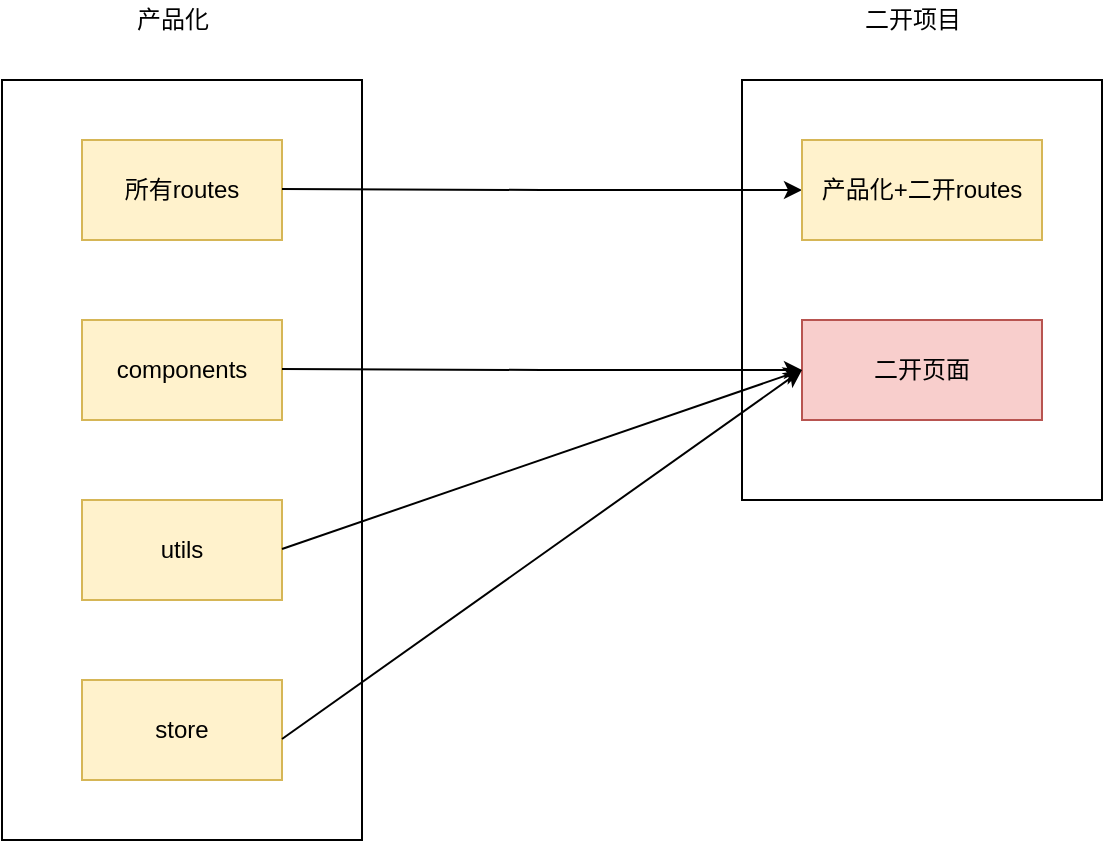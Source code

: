 <mxfile version="15.8.5" type="github">
  <diagram id="prtHgNgQTEPvFCAcTncT" name="Page-1">
    <mxGraphModel dx="1426" dy="771" grid="1" gridSize="10" guides="1" tooltips="1" connect="1" arrows="1" fold="1" page="1" pageScale="1" pageWidth="827" pageHeight="1169" math="0" shadow="0">
      <root>
        <mxCell id="0" />
        <mxCell id="1" parent="0" />
        <mxCell id="3ajnrQTLj9lgJK8TwC4H-1" value="" style="rounded=0;whiteSpace=wrap;html=1;" vertex="1" parent="1">
          <mxGeometry x="90" y="180" width="180" height="380" as="geometry" />
        </mxCell>
        <mxCell id="3ajnrQTLj9lgJK8TwC4H-2" value="产品化" style="text;html=1;align=center;verticalAlign=middle;resizable=0;points=[];autosize=1;strokeColor=none;fillColor=none;" vertex="1" parent="1">
          <mxGeometry x="150" y="140" width="50" height="20" as="geometry" />
        </mxCell>
        <mxCell id="3ajnrQTLj9lgJK8TwC4H-3" value="所有routes" style="rounded=0;whiteSpace=wrap;html=1;fillColor=#fff2cc;strokeColor=#d6b656;" vertex="1" parent="1">
          <mxGeometry x="130" y="210" width="100" height="50" as="geometry" />
        </mxCell>
        <mxCell id="3ajnrQTLj9lgJK8TwC4H-4" value="components" style="rounded=0;whiteSpace=wrap;html=1;fillColor=#fff2cc;strokeColor=#d6b656;" vertex="1" parent="1">
          <mxGeometry x="130" y="300" width="100" height="50" as="geometry" />
        </mxCell>
        <mxCell id="3ajnrQTLj9lgJK8TwC4H-5" value="utils" style="rounded=0;whiteSpace=wrap;html=1;fillColor=#fff2cc;strokeColor=#d6b656;" vertex="1" parent="1">
          <mxGeometry x="130" y="390" width="100" height="50" as="geometry" />
        </mxCell>
        <mxCell id="3ajnrQTLj9lgJK8TwC4H-6" value="store" style="rounded=0;whiteSpace=wrap;html=1;fillColor=#fff2cc;strokeColor=#d6b656;" vertex="1" parent="1">
          <mxGeometry x="130" y="480" width="100" height="50" as="geometry" />
        </mxCell>
        <mxCell id="3ajnrQTLj9lgJK8TwC4H-7" value="" style="rounded=0;whiteSpace=wrap;html=1;" vertex="1" parent="1">
          <mxGeometry x="460" y="180" width="180" height="210" as="geometry" />
        </mxCell>
        <mxCell id="3ajnrQTLj9lgJK8TwC4H-8" value="二开项目" style="text;html=1;align=center;verticalAlign=middle;resizable=0;points=[];autosize=1;strokeColor=none;fillColor=none;" vertex="1" parent="1">
          <mxGeometry x="515" y="140" width="60" height="20" as="geometry" />
        </mxCell>
        <mxCell id="3ajnrQTLj9lgJK8TwC4H-13" value="" style="endArrow=classic;html=1;rounded=0;" edge="1" parent="1">
          <mxGeometry width="50" height="50" relative="1" as="geometry">
            <mxPoint x="230" y="234.5" as="sourcePoint" />
            <mxPoint x="490" y="235" as="targetPoint" />
            <Array as="points">
              <mxPoint x="360" y="235" />
            </Array>
          </mxGeometry>
        </mxCell>
        <mxCell id="3ajnrQTLj9lgJK8TwC4H-14" value="产品化+二开routes" style="rounded=0;whiteSpace=wrap;html=1;fillColor=#fff2cc;strokeColor=#d6b656;" vertex="1" parent="1">
          <mxGeometry x="490" y="210" width="120" height="50" as="geometry" />
        </mxCell>
        <mxCell id="3ajnrQTLj9lgJK8TwC4H-15" value="二开页面" style="rounded=0;whiteSpace=wrap;html=1;fillColor=#f8cecc;strokeColor=#b85450;" vertex="1" parent="1">
          <mxGeometry x="490" y="300" width="120" height="50" as="geometry" />
        </mxCell>
        <mxCell id="3ajnrQTLj9lgJK8TwC4H-16" value="" style="endArrow=classic;html=1;rounded=0;" edge="1" parent="1">
          <mxGeometry width="50" height="50" relative="1" as="geometry">
            <mxPoint x="230" y="324.5" as="sourcePoint" />
            <mxPoint x="490" y="325" as="targetPoint" />
            <Array as="points">
              <mxPoint x="360" y="325" />
            </Array>
          </mxGeometry>
        </mxCell>
        <mxCell id="3ajnrQTLj9lgJK8TwC4H-18" value="" style="endArrow=classic;html=1;rounded=0;entryX=0;entryY=0.5;entryDx=0;entryDy=0;" edge="1" parent="1" target="3ajnrQTLj9lgJK8TwC4H-15">
          <mxGeometry width="50" height="50" relative="1" as="geometry">
            <mxPoint x="230" y="414.5" as="sourcePoint" />
            <mxPoint x="490" y="415" as="targetPoint" />
            <Array as="points" />
          </mxGeometry>
        </mxCell>
        <mxCell id="3ajnrQTLj9lgJK8TwC4H-19" value="" style="endArrow=classic;html=1;rounded=0;entryX=0;entryY=0.5;entryDx=0;entryDy=0;" edge="1" parent="1" target="3ajnrQTLj9lgJK8TwC4H-15">
          <mxGeometry width="50" height="50" relative="1" as="geometry">
            <mxPoint x="230" y="509.5" as="sourcePoint" />
            <mxPoint x="490" y="420" as="targetPoint" />
            <Array as="points" />
          </mxGeometry>
        </mxCell>
      </root>
    </mxGraphModel>
  </diagram>
</mxfile>
